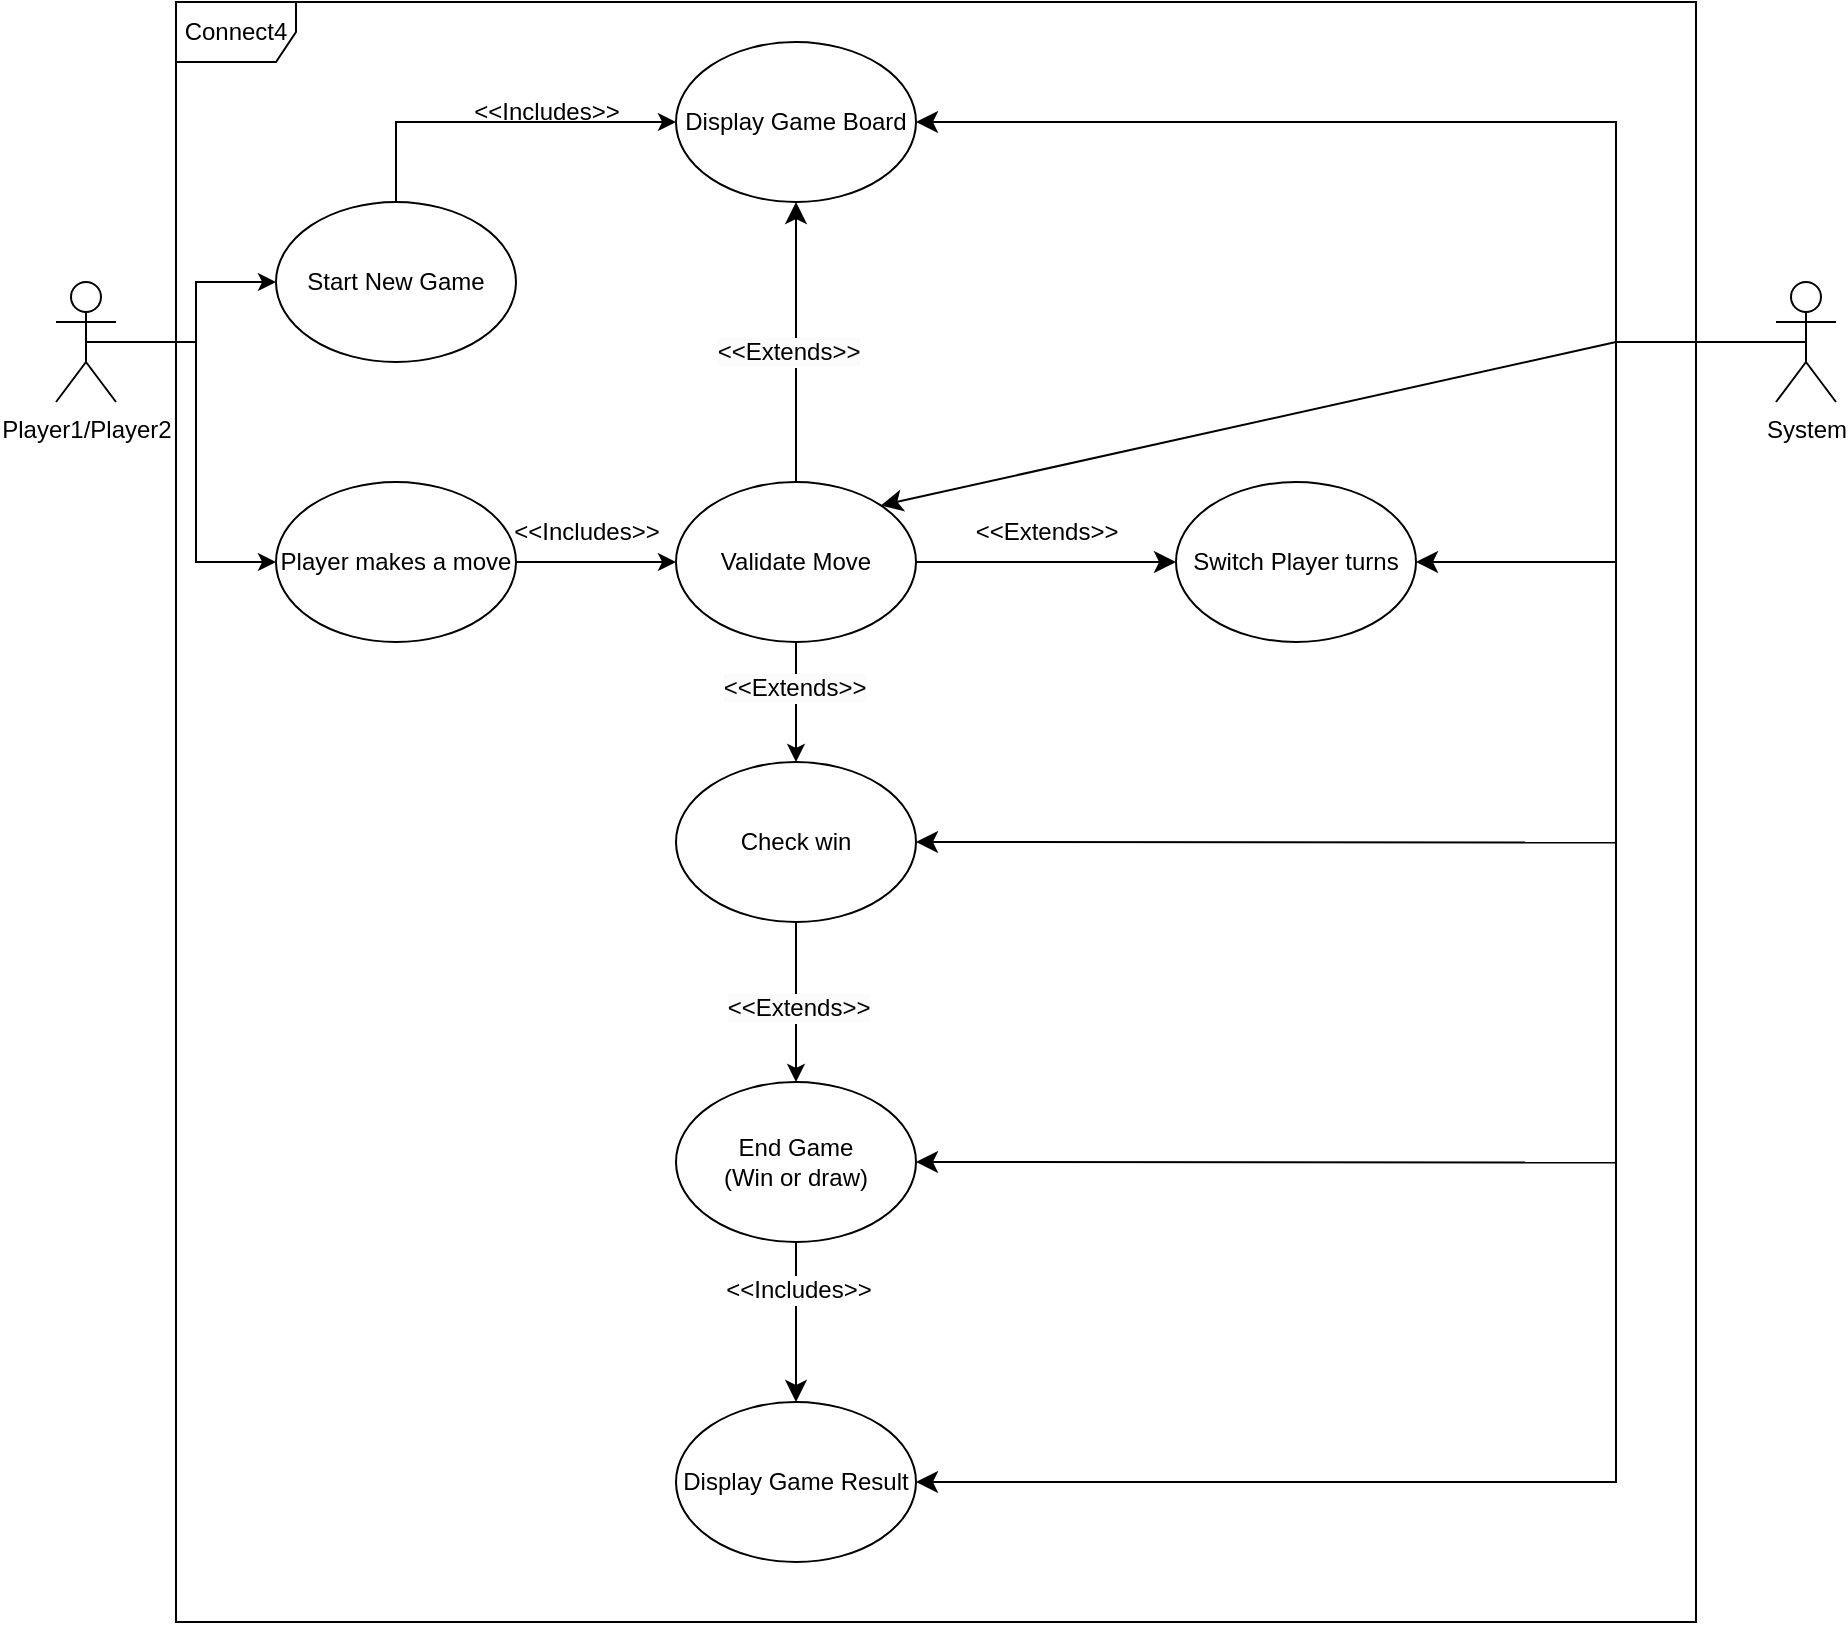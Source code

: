 <mxfile version="24.8.3">
  <diagram name="Page-1" id="A1YN0MoulARumyc-21-P">
    <mxGraphModel dx="1615" dy="2051" grid="1" gridSize="10" guides="1" tooltips="1" connect="1" arrows="1" fold="1" page="1" pageScale="1" pageWidth="850" pageHeight="1100" math="0" shadow="0">
      <root>
        <mxCell id="0" />
        <mxCell id="1" parent="0" />
        <mxCell id="T7PGCG7CsCBwW02pjZgF-1" style="edgeStyle=orthogonalEdgeStyle;rounded=0;orthogonalLoop=1;jettySize=auto;html=1;exitX=0.5;exitY=0;exitDx=0;exitDy=0;entryX=0;entryY=0.5;entryDx=0;entryDy=0;" edge="1" parent="1" source="T7PGCG7CsCBwW02pjZgF-2" target="T7PGCG7CsCBwW02pjZgF-21">
          <mxGeometry relative="1" as="geometry" />
        </mxCell>
        <mxCell id="T7PGCG7CsCBwW02pjZgF-2" value="Start New Game" style="ellipse;whiteSpace=wrap;html=1;" vertex="1" parent="1">
          <mxGeometry x="180" y="-620" width="120" height="80" as="geometry" />
        </mxCell>
        <mxCell id="T7PGCG7CsCBwW02pjZgF-3" style="rounded=0;orthogonalLoop=1;jettySize=auto;html=1;exitX=0.5;exitY=1;exitDx=0;exitDy=0;" edge="1" parent="1" source="T7PGCG7CsCBwW02pjZgF-19" target="T7PGCG7CsCBwW02pjZgF-10">
          <mxGeometry relative="1" as="geometry" />
        </mxCell>
        <mxCell id="T7PGCG7CsCBwW02pjZgF-4" value="&lt;span style=&quot;background-color: rgb(251, 251, 251);&quot;&gt;&amp;lt;&amp;lt;Extends&amp;gt;&amp;gt;&lt;/span&gt;" style="edgeLabel;html=1;align=center;verticalAlign=middle;resizable=0;points=[];fontSize=12;" vertex="1" connectable="0" parent="T7PGCG7CsCBwW02pjZgF-3">
          <mxGeometry x="-0.238" y="-1" relative="1" as="geometry">
            <mxPoint as="offset" />
          </mxGeometry>
        </mxCell>
        <mxCell id="T7PGCG7CsCBwW02pjZgF-5" style="rounded=0;orthogonalLoop=1;jettySize=auto;html=1;exitX=1;exitY=0.5;exitDx=0;exitDy=0;entryX=0;entryY=0.5;entryDx=0;entryDy=0;" edge="1" parent="1" source="T7PGCG7CsCBwW02pjZgF-6" target="T7PGCG7CsCBwW02pjZgF-19">
          <mxGeometry relative="1" as="geometry" />
        </mxCell>
        <mxCell id="T7PGCG7CsCBwW02pjZgF-6" value="Player makes a move" style="ellipse;whiteSpace=wrap;html=1;" vertex="1" parent="1">
          <mxGeometry x="180" y="-480" width="120" height="80" as="geometry" />
        </mxCell>
        <mxCell id="T7PGCG7CsCBwW02pjZgF-7" style="rounded=0;orthogonalLoop=1;jettySize=auto;html=1;exitX=0.5;exitY=1;exitDx=0;exitDy=0;entryX=0.5;entryY=0;entryDx=0;entryDy=0;" edge="1" parent="1" source="T7PGCG7CsCBwW02pjZgF-10" target="T7PGCG7CsCBwW02pjZgF-14">
          <mxGeometry relative="1" as="geometry" />
        </mxCell>
        <mxCell id="T7PGCG7CsCBwW02pjZgF-8" value="&lt;span style=&quot;background-color: rgb(251, 251, 251);&quot;&gt;&amp;lt;&amp;lt;Extends&amp;gt;&amp;gt;&lt;/span&gt;" style="edgeLabel;html=1;align=center;verticalAlign=middle;resizable=0;points=[];fontSize=12;" vertex="1" connectable="0" parent="T7PGCG7CsCBwW02pjZgF-7">
          <mxGeometry x="0.071" y="1" relative="1" as="geometry">
            <mxPoint as="offset" />
          </mxGeometry>
        </mxCell>
        <mxCell id="T7PGCG7CsCBwW02pjZgF-9" style="edgeStyle=none;curved=1;rounded=0;orthogonalLoop=1;jettySize=auto;html=1;exitX=1;exitY=0.5;exitDx=0;exitDy=0;fontSize=12;startSize=8;endSize=8;startArrow=classic;startFill=1;endArrow=none;endFill=0;" edge="1" parent="1" source="T7PGCG7CsCBwW02pjZgF-10">
          <mxGeometry relative="1" as="geometry">
            <mxPoint x="850" y="-299.714" as="targetPoint" />
          </mxGeometry>
        </mxCell>
        <mxCell id="T7PGCG7CsCBwW02pjZgF-10" value="Check win" style="ellipse;whiteSpace=wrap;html=1;" vertex="1" parent="1">
          <mxGeometry x="380" y="-340" width="120" height="80" as="geometry" />
        </mxCell>
        <mxCell id="T7PGCG7CsCBwW02pjZgF-11" style="edgeStyle=none;curved=1;rounded=0;orthogonalLoop=1;jettySize=auto;html=1;exitX=0.5;exitY=1;exitDx=0;exitDy=0;entryX=0.5;entryY=0;entryDx=0;entryDy=0;fontSize=12;startSize=8;endSize=8;" edge="1" parent="1" source="T7PGCG7CsCBwW02pjZgF-14" target="T7PGCG7CsCBwW02pjZgF-22">
          <mxGeometry relative="1" as="geometry" />
        </mxCell>
        <mxCell id="T7PGCG7CsCBwW02pjZgF-12" value="&amp;lt;&amp;lt;Includes&amp;gt;&amp;gt;" style="edgeLabel;html=1;align=center;verticalAlign=middle;resizable=0;points=[];fontSize=12;" vertex="1" connectable="0" parent="T7PGCG7CsCBwW02pjZgF-11">
          <mxGeometry x="-0.068" y="-4" relative="1" as="geometry">
            <mxPoint x="5" y="-14" as="offset" />
          </mxGeometry>
        </mxCell>
        <mxCell id="T7PGCG7CsCBwW02pjZgF-13" style="edgeStyle=none;curved=1;rounded=0;orthogonalLoop=1;jettySize=auto;html=1;exitX=1;exitY=0.5;exitDx=0;exitDy=0;fontSize=12;startSize=8;endSize=8;startArrow=classic;startFill=1;endArrow=none;endFill=0;" edge="1" parent="1" source="T7PGCG7CsCBwW02pjZgF-14">
          <mxGeometry relative="1" as="geometry">
            <mxPoint x="850" y="-139.714" as="targetPoint" />
          </mxGeometry>
        </mxCell>
        <mxCell id="T7PGCG7CsCBwW02pjZgF-14" value="End Game&lt;div&gt;(Win or draw)&lt;/div&gt;" style="ellipse;whiteSpace=wrap;html=1;" vertex="1" parent="1">
          <mxGeometry x="380" y="-180" width="120" height="80" as="geometry" />
        </mxCell>
        <mxCell id="T7PGCG7CsCBwW02pjZgF-15" style="edgeStyle=none;curved=1;rounded=0;orthogonalLoop=1;jettySize=auto;html=1;exitX=1;exitY=0.5;exitDx=0;exitDy=0;entryX=0;entryY=0.5;entryDx=0;entryDy=0;fontSize=12;startSize=8;endSize=8;" edge="1" parent="1" source="T7PGCG7CsCBwW02pjZgF-19" target="T7PGCG7CsCBwW02pjZgF-20">
          <mxGeometry relative="1" as="geometry" />
        </mxCell>
        <mxCell id="T7PGCG7CsCBwW02pjZgF-16" style="edgeStyle=none;curved=1;rounded=0;orthogonalLoop=1;jettySize=auto;html=1;exitX=0.5;exitY=0;exitDx=0;exitDy=0;entryX=0.5;entryY=1;entryDx=0;entryDy=0;fontSize=12;startSize=8;endSize=8;" edge="1" parent="1" source="T7PGCG7CsCBwW02pjZgF-19" target="T7PGCG7CsCBwW02pjZgF-21">
          <mxGeometry relative="1" as="geometry" />
        </mxCell>
        <mxCell id="T7PGCG7CsCBwW02pjZgF-17" value="&lt;span style=&quot;background-color: rgb(251, 251, 251);&quot;&gt;&amp;lt;&amp;lt;Extends&amp;gt;&amp;gt;&lt;/span&gt;" style="edgeLabel;html=1;align=center;verticalAlign=middle;resizable=0;points=[];fontSize=12;" vertex="1" connectable="0" parent="T7PGCG7CsCBwW02pjZgF-16">
          <mxGeometry x="-0.061" y="4" relative="1" as="geometry">
            <mxPoint as="offset" />
          </mxGeometry>
        </mxCell>
        <mxCell id="T7PGCG7CsCBwW02pjZgF-18" style="edgeStyle=none;curved=1;rounded=0;orthogonalLoop=1;jettySize=auto;html=1;exitX=1;exitY=0;exitDx=0;exitDy=0;fontSize=12;startSize=8;endSize=8;startArrow=classic;startFill=1;endArrow=none;endFill=0;" edge="1" parent="1" source="T7PGCG7CsCBwW02pjZgF-19">
          <mxGeometry relative="1" as="geometry">
            <mxPoint x="850" y="-550" as="targetPoint" />
          </mxGeometry>
        </mxCell>
        <mxCell id="T7PGCG7CsCBwW02pjZgF-19" value="Validate Move" style="ellipse;whiteSpace=wrap;html=1;" vertex="1" parent="1">
          <mxGeometry x="380" y="-480" width="120" height="80" as="geometry" />
        </mxCell>
        <mxCell id="T7PGCG7CsCBwW02pjZgF-20" value="Switch Player turns" style="ellipse;whiteSpace=wrap;html=1;" vertex="1" parent="1">
          <mxGeometry x="630" y="-480" width="120" height="80" as="geometry" />
        </mxCell>
        <mxCell id="T7PGCG7CsCBwW02pjZgF-21" value="Display Game Board" style="ellipse;whiteSpace=wrap;html=1;" vertex="1" parent="1">
          <mxGeometry x="380" y="-700" width="120" height="80" as="geometry" />
        </mxCell>
        <mxCell id="T7PGCG7CsCBwW02pjZgF-22" value="Display Game Result" style="ellipse;whiteSpace=wrap;html=1;" vertex="1" parent="1">
          <mxGeometry x="380" y="-20" width="120" height="80" as="geometry" />
        </mxCell>
        <mxCell id="T7PGCG7CsCBwW02pjZgF-23" value="Connect4" style="shape=umlFrame;whiteSpace=wrap;html=1;pointerEvents=0;" vertex="1" parent="1">
          <mxGeometry x="130" y="-720" width="760" height="810" as="geometry" />
        </mxCell>
        <mxCell id="T7PGCG7CsCBwW02pjZgF-24" style="edgeStyle=orthogonalEdgeStyle;rounded=0;orthogonalLoop=1;jettySize=auto;html=1;exitX=0.5;exitY=0.5;exitDx=0;exitDy=0;exitPerimeter=0;entryX=1;entryY=0.5;entryDx=0;entryDy=0;fontSize=12;startSize=8;endSize=8;" edge="1" parent="1" source="T7PGCG7CsCBwW02pjZgF-27" target="T7PGCG7CsCBwW02pjZgF-21">
          <mxGeometry relative="1" as="geometry">
            <Array as="points">
              <mxPoint x="850" y="-550" />
              <mxPoint x="850" y="-660" />
            </Array>
          </mxGeometry>
        </mxCell>
        <mxCell id="T7PGCG7CsCBwW02pjZgF-25" style="edgeStyle=orthogonalEdgeStyle;rounded=0;orthogonalLoop=1;jettySize=auto;html=1;exitX=0.5;exitY=0.5;exitDx=0;exitDy=0;exitPerimeter=0;entryX=1;entryY=0.5;entryDx=0;entryDy=0;fontSize=12;startSize=8;endSize=8;" edge="1" parent="1" source="T7PGCG7CsCBwW02pjZgF-27" target="T7PGCG7CsCBwW02pjZgF-20">
          <mxGeometry relative="1" as="geometry">
            <Array as="points">
              <mxPoint x="850" y="-550" />
              <mxPoint x="850" y="-440" />
            </Array>
          </mxGeometry>
        </mxCell>
        <mxCell id="T7PGCG7CsCBwW02pjZgF-26" style="edgeStyle=orthogonalEdgeStyle;rounded=0;orthogonalLoop=1;jettySize=auto;html=1;exitX=0.5;exitY=0.5;exitDx=0;exitDy=0;exitPerimeter=0;entryX=1;entryY=0.5;entryDx=0;entryDy=0;fontSize=12;startSize=8;endSize=8;" edge="1" parent="1" source="T7PGCG7CsCBwW02pjZgF-27" target="T7PGCG7CsCBwW02pjZgF-22">
          <mxGeometry relative="1" as="geometry">
            <Array as="points">
              <mxPoint x="850" y="-550" />
              <mxPoint x="850" y="20" />
            </Array>
          </mxGeometry>
        </mxCell>
        <mxCell id="T7PGCG7CsCBwW02pjZgF-27" value="System" style="shape=umlActor;verticalLabelPosition=bottom;verticalAlign=top;html=1;" vertex="1" parent="1">
          <mxGeometry x="930" y="-580" width="30" height="60" as="geometry" />
        </mxCell>
        <mxCell id="T7PGCG7CsCBwW02pjZgF-28" style="edgeStyle=orthogonalEdgeStyle;rounded=0;orthogonalLoop=1;jettySize=auto;html=1;exitX=0.5;exitY=0.5;exitDx=0;exitDy=0;exitPerimeter=0;entryX=0;entryY=0.5;entryDx=0;entryDy=0;" edge="1" parent="1" source="T7PGCG7CsCBwW02pjZgF-30" target="T7PGCG7CsCBwW02pjZgF-2">
          <mxGeometry relative="1" as="geometry" />
        </mxCell>
        <mxCell id="T7PGCG7CsCBwW02pjZgF-29" style="edgeStyle=orthogonalEdgeStyle;rounded=0;orthogonalLoop=1;jettySize=auto;html=1;exitX=0.5;exitY=0.5;exitDx=0;exitDy=0;exitPerimeter=0;entryX=0;entryY=0.5;entryDx=0;entryDy=0;" edge="1" parent="1" source="T7PGCG7CsCBwW02pjZgF-30" target="T7PGCG7CsCBwW02pjZgF-6">
          <mxGeometry relative="1" as="geometry" />
        </mxCell>
        <mxCell id="T7PGCG7CsCBwW02pjZgF-30" value="Player1/Player2" style="shape=umlActor;verticalLabelPosition=bottom;verticalAlign=top;html=1;" vertex="1" parent="1">
          <mxGeometry x="70" y="-580" width="30" height="60" as="geometry" />
        </mxCell>
        <mxCell id="T7PGCG7CsCBwW02pjZgF-31" value="&amp;lt;&amp;lt;Includes&amp;gt;&amp;gt;" style="text;html=1;align=center;verticalAlign=middle;resizable=0;points=[];autosize=1;strokeColor=none;fillColor=none;rotation=0;" vertex="1" parent="1">
          <mxGeometry x="265" y="-680" width="100" height="30" as="geometry" />
        </mxCell>
        <mxCell id="T7PGCG7CsCBwW02pjZgF-32" value="&amp;lt;&amp;lt;Includes&amp;gt;&amp;gt;" style="text;html=1;align=center;verticalAlign=middle;resizable=0;points=[];autosize=1;strokeColor=none;fillColor=none;" vertex="1" parent="1">
          <mxGeometry x="285" y="-470" width="100" height="30" as="geometry" />
        </mxCell>
        <mxCell id="T7PGCG7CsCBwW02pjZgF-33" value="&amp;lt;&amp;lt;Extends&amp;gt;&amp;gt;" style="text;html=1;align=center;verticalAlign=middle;resizable=0;points=[];autosize=1;strokeColor=none;fillColor=none;" vertex="1" parent="1">
          <mxGeometry x="520" y="-470" width="90" height="30" as="geometry" />
        </mxCell>
      </root>
    </mxGraphModel>
  </diagram>
</mxfile>
